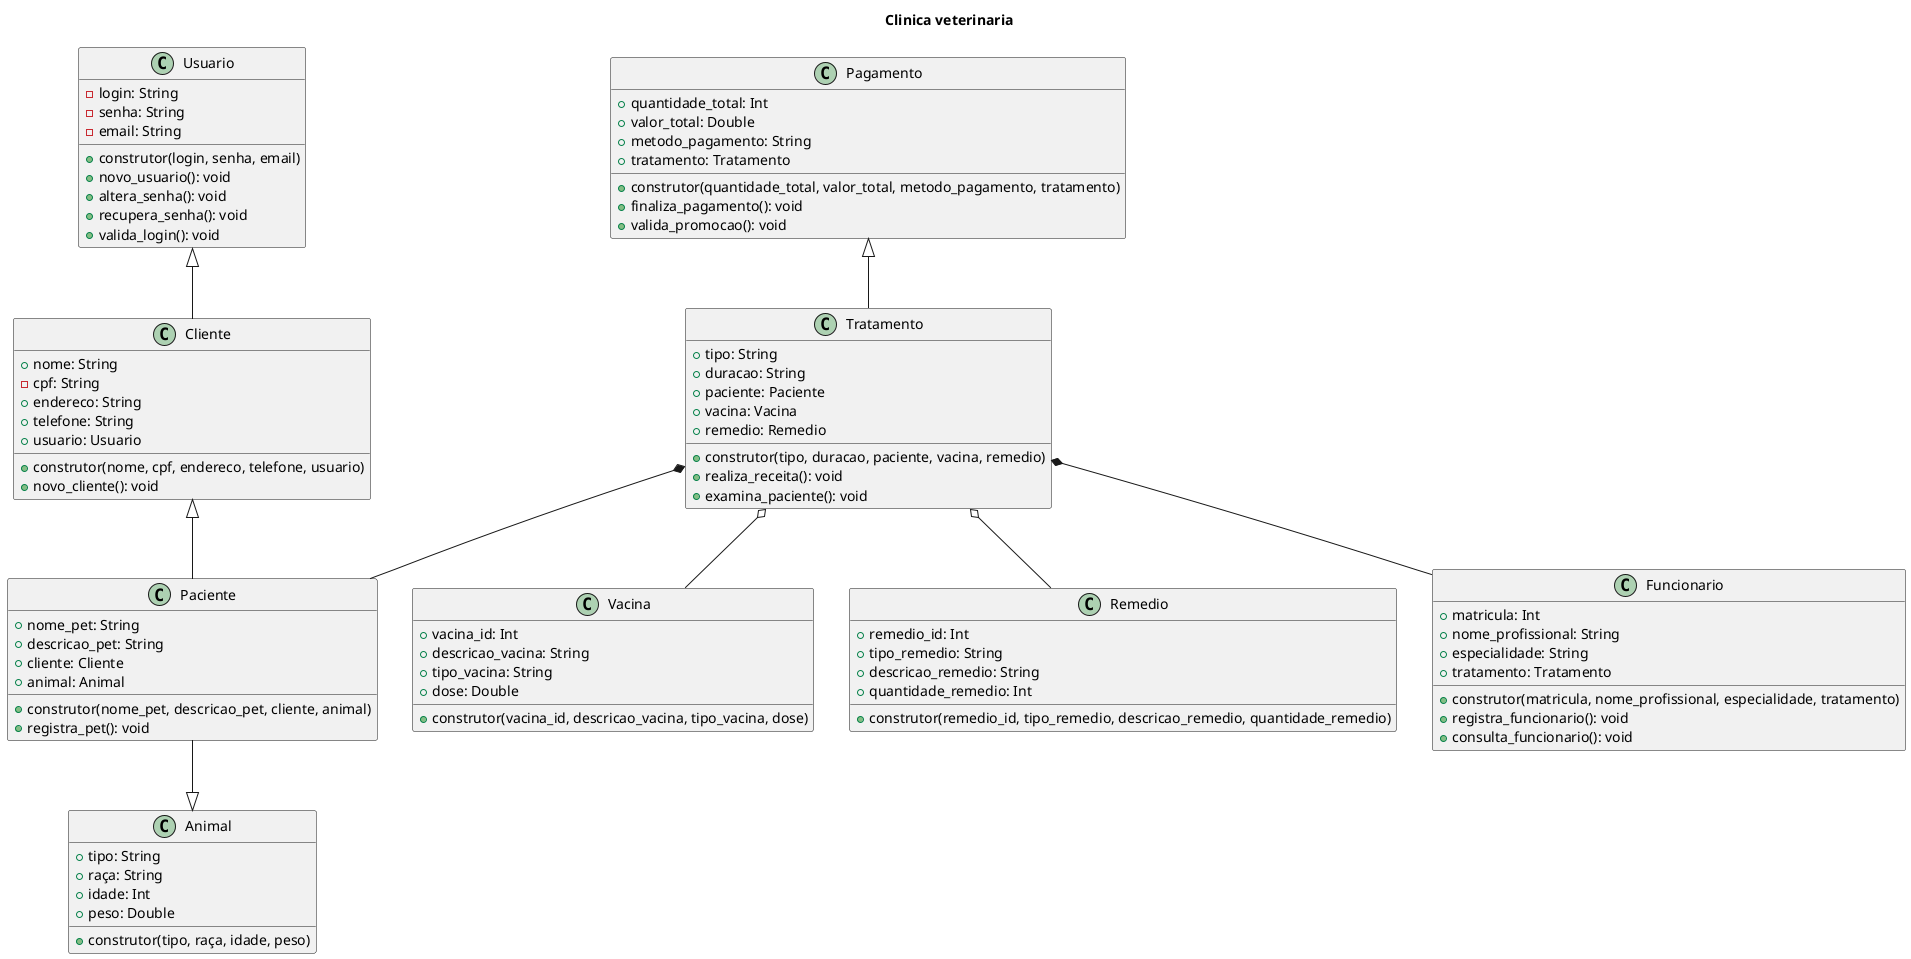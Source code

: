 @startuml Diagrama de classes uml

title Clinica veterinaria

class Usuario {
    - login: String
    - senha: String
    - email: String
    + construtor(login, senha, email)
    + novo_usuario(): void
    + altera_senha(): void
    + recupera_senha(): void
    + valida_login(): void
}

class Cliente {
    + nome: String
    - cpf: String
    + endereco: String
    + telefone: String
    + usuario: Usuario
    + construtor(nome, cpf, endereco, telefone, usuario)
    + novo_cliente(): void
}

class Animal {
    + tipo: String
    + raça: String
    + idade: Int
    + peso: Double
    + construtor(tipo, raça, idade, peso)
}

class Paciente {
    + nome_pet: String
    + descricao_pet: String
    + cliente: Cliente
    + animal: Animal
    + construtor(nome_pet, descricao_pet, cliente, animal)
    + registra_pet(): void
}

class Vacina {
    + vacina_id: Int
    + descricao_vacina: String
    + tipo_vacina: String
    + dose: Double
    + construtor(vacina_id, descricao_vacina, tipo_vacina, dose)
}

class Remedio {
    + remedio_id: Int
    + tipo_remedio: String
    + descricao_remedio: String
    + quantidade_remedio: Int
    + construtor(remedio_id, tipo_remedio, descricao_remedio, quantidade_remedio)
}

class Tratamento {
    + tipo: String
    + duracao: String
    + paciente: Paciente
    + vacina: Vacina
    + remedio: Remedio
    + construtor(tipo, duracao, paciente, vacina, remedio)
    + realiza_receita(): void
    + examina_paciente(): void
}

class Funcionario {
    + matricula: Int
    + nome_profissional: String
    + especialidade: String
    + tratamento: Tratamento
    + construtor(matricula, nome_profissional, especialidade, tratamento)
    + registra_funcionario(): void
    + consulta_funcionario(): void
}

class Pagamento {
    + quantidade_total: Int
    + valor_total: Double
    + metodo_pagamento: String
    + tratamento: Tratamento
    + construtor(quantidade_total, valor_total, metodo_pagamento, tratamento)
    + finaliza_pagamento(): void
    + valida_promocao(): void
}

Usuario <|-- Cliente
Cliente <|-- Paciente
Paciente --|> Animal
Tratamento *-- Paciente
Tratamento *-- Funcionario
Tratamento o-- Vacina
Tratamento o-- Remedio
Pagamento <|-- Tratamento



@enduml